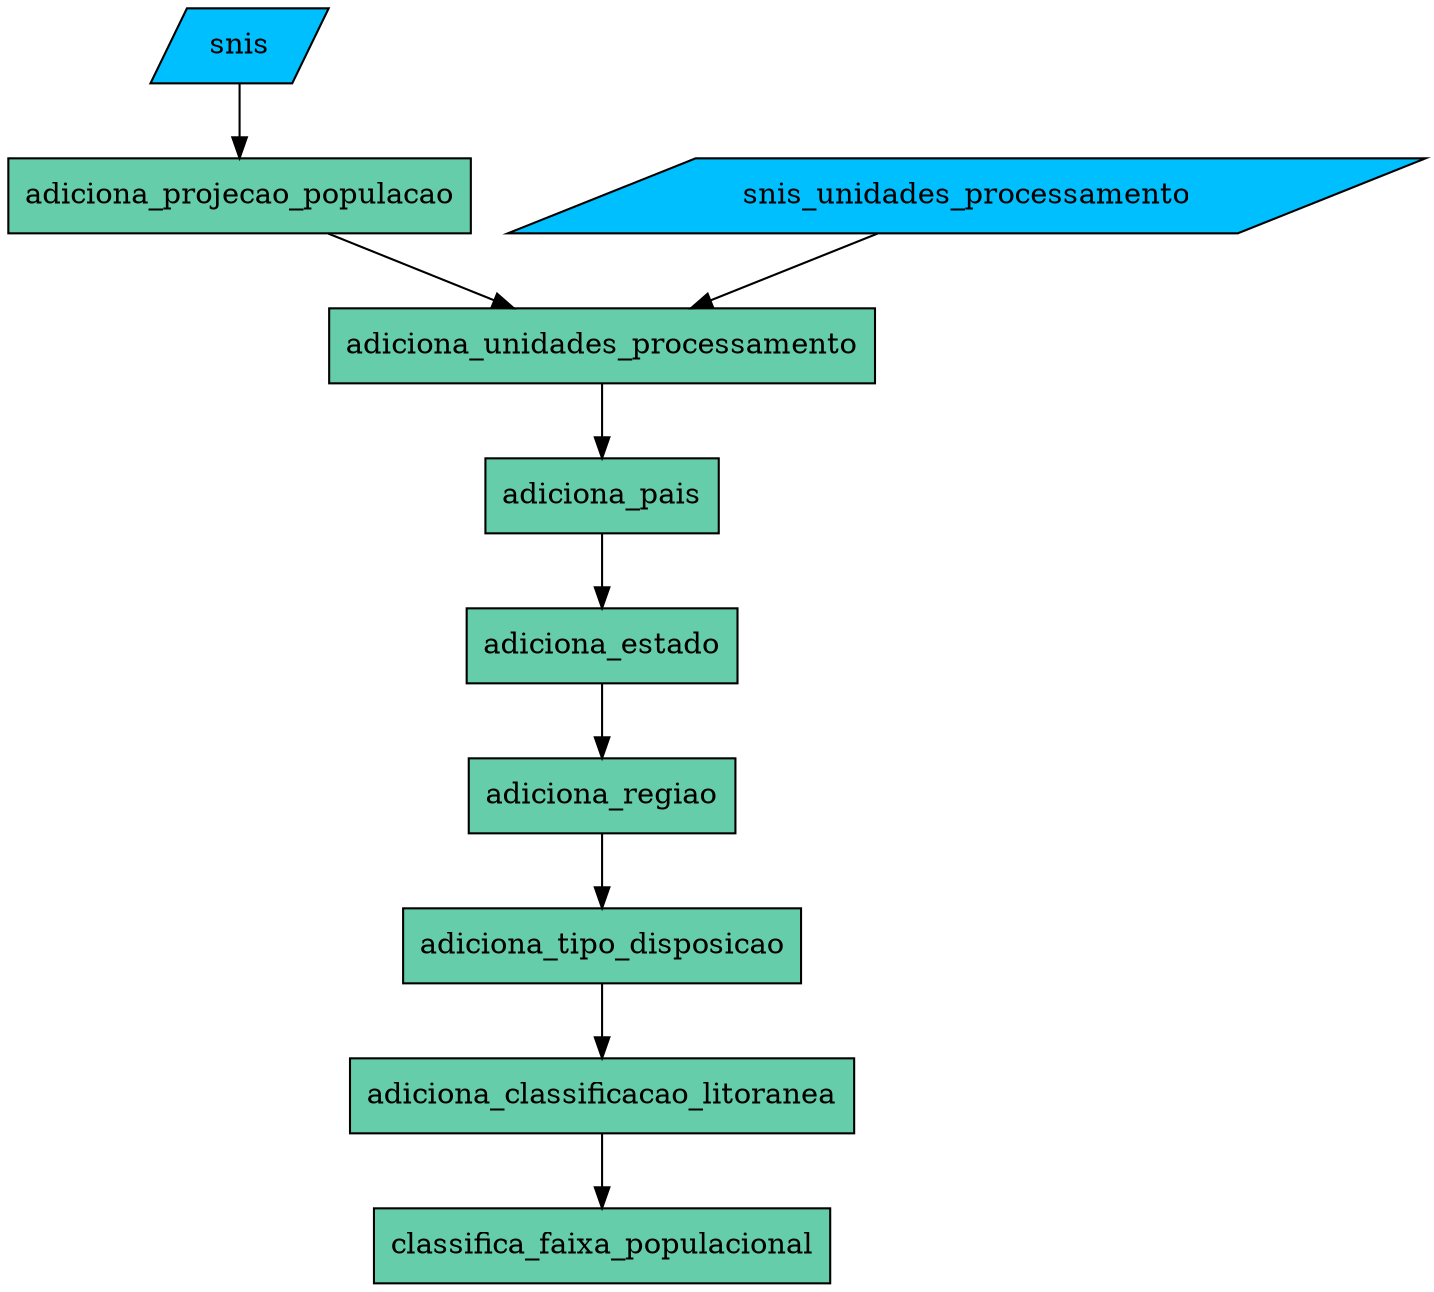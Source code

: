 digraph Residuo {
    fontname = "Segoe UI"
    node [shape=box, style=filled, fillcolor=aquamarine3]
    // condition [shape=diamond fillcolor=antiquewhite1 label="É censo?"]
    snis, snis_unidades_processamento [shape=parallelogram fillcolor=deepskyblue]

    snis -> adiciona_projecao_populacao
    -> adiciona_unidades_processamento
    snis_unidades_processamento -> adiciona_unidades_processamento
    adiciona_unidades_processamento -> adiciona_pais
    -> adiciona_estado
    -> adiciona_regiao
    -> adiciona_tipo_disposicao
    -> adiciona_classificacao_litoranea
    -> classifica_faixa_populacional
}